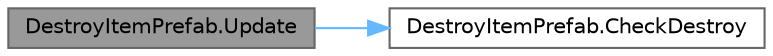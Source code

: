 digraph "DestroyItemPrefab.Update"
{
 // LATEX_PDF_SIZE
  bgcolor="transparent";
  edge [fontname=Helvetica,fontsize=10,labelfontname=Helvetica,labelfontsize=10];
  node [fontname=Helvetica,fontsize=10,shape=box,height=0.2,width=0.4];
  rankdir="LR";
  Node1 [id="Node000001",label="DestroyItemPrefab.Update",height=0.2,width=0.4,color="gray40", fillcolor="grey60", style="filled", fontcolor="black",tooltip=" "];
  Node1 -> Node2 [id="edge1_Node000001_Node000002",color="steelblue1",style="solid",tooltip=" "];
  Node2 [id="Node000002",label="DestroyItemPrefab.CheckDestroy",height=0.2,width=0.4,color="grey40", fillcolor="white", style="filled",URL="$class_destroy_item_prefab.html#a1a902d8d966343410bbbb638d9822442",tooltip=" "];
}
